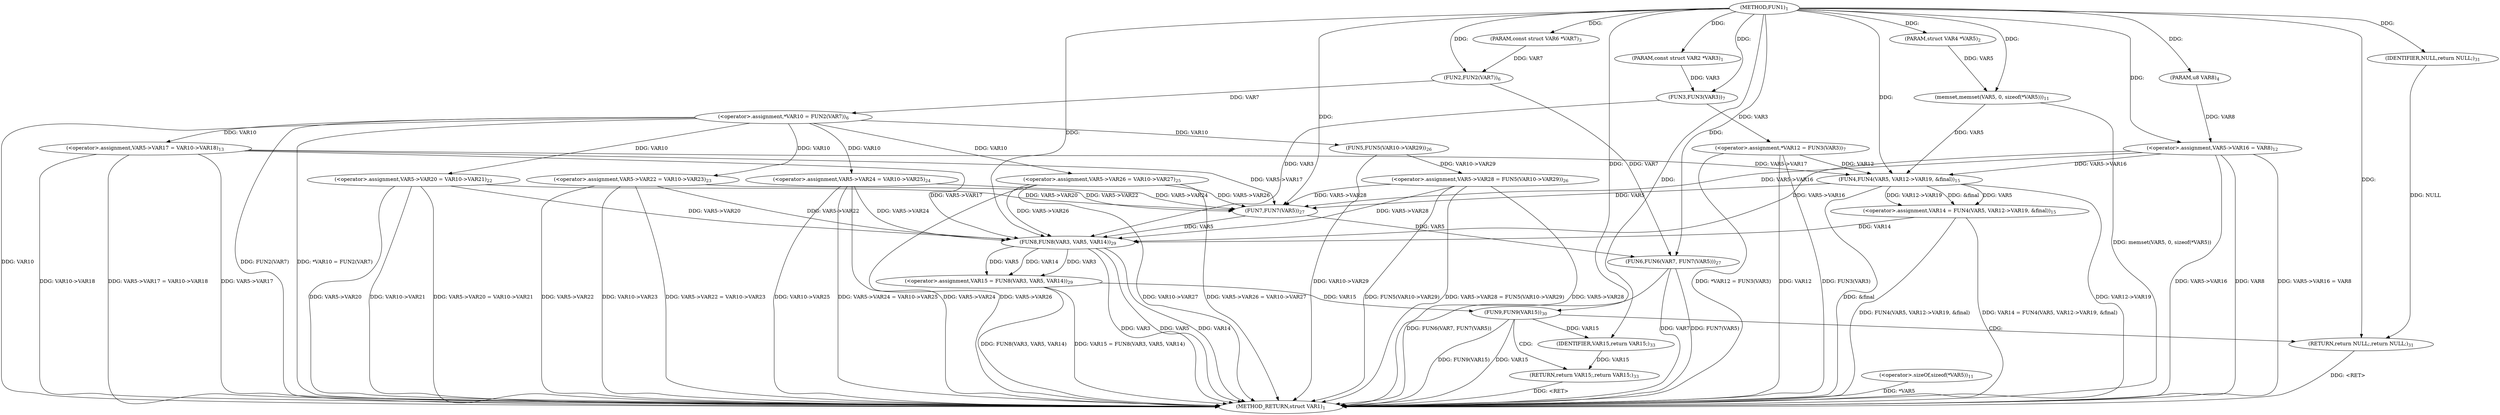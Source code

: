 digraph "FUN1" {  
"8" [label = <(METHOD,FUN1)<SUB>1</SUB>> ]
"108" [label = <(METHOD_RETURN,struct VAR1)<SUB>1</SUB>> ]
"9" [label = <(PARAM,const struct VAR2 *VAR3)<SUB>1</SUB>> ]
"10" [label = <(PARAM,struct VAR4 *VAR5)<SUB>2</SUB>> ]
"11" [label = <(PARAM,const struct VAR6 *VAR7)<SUB>3</SUB>> ]
"12" [label = <(PARAM,u8 VAR8)<SUB>4</SUB>> ]
"15" [label = <(&lt;operator&gt;.assignment,*VAR10 = FUN2(VAR7))<SUB>6</SUB>> ]
"20" [label = <(&lt;operator&gt;.assignment,*VAR12 = FUN3(VAR3))<SUB>7</SUB>> ]
"27" [label = <(memset,memset(VAR5, 0, sizeof(*VAR5)))<SUB>11</SUB>> ]
"33" [label = <(&lt;operator&gt;.assignment,VAR5-&gt;VAR16 = VAR8)<SUB>12</SUB>> ]
"38" [label = <(&lt;operator&gt;.assignment,VAR5-&gt;VAR17 = VAR10-&gt;VAR18)<SUB>13</SUB>> ]
"45" [label = <(&lt;operator&gt;.assignment,VAR14 = FUN4(VAR5, VAR12-&gt;VAR19, &amp;final))<SUB>15</SUB>> ]
"54" [label = <(&lt;operator&gt;.assignment,VAR5-&gt;VAR20 = VAR10-&gt;VAR21)<SUB>22</SUB>> ]
"61" [label = <(&lt;operator&gt;.assignment,VAR5-&gt;VAR22 = VAR10-&gt;VAR23)<SUB>23</SUB>> ]
"68" [label = <(&lt;operator&gt;.assignment,VAR5-&gt;VAR24 = VAR10-&gt;VAR25)<SUB>24</SUB>> ]
"75" [label = <(&lt;operator&gt;.assignment,VAR5-&gt;VAR26 = VAR10-&gt;VAR27)<SUB>25</SUB>> ]
"82" [label = <(&lt;operator&gt;.assignment,VAR5-&gt;VAR28 = FUN5(VAR10-&gt;VAR29))<SUB>26</SUB>> ]
"90" [label = <(FUN6,FUN6(VAR7, FUN7(VAR5)))<SUB>27</SUB>> ]
"94" [label = <(&lt;operator&gt;.assignment,VAR15 = FUN8(VAR3, VAR5, VAR14))<SUB>29</SUB>> ]
"106" [label = <(RETURN,return VAR15;,return VAR15;)<SUB>33</SUB>> ]
"101" [label = <(FUN9,FUN9(VAR15))<SUB>30</SUB>> ]
"107" [label = <(IDENTIFIER,VAR15,return VAR15;)<SUB>33</SUB>> ]
"17" [label = <(FUN2,FUN2(VAR7))<SUB>6</SUB>> ]
"22" [label = <(FUN3,FUN3(VAR3))<SUB>7</SUB>> ]
"30" [label = <(&lt;operator&gt;.sizeOf,sizeof(*VAR5))<SUB>11</SUB>> ]
"47" [label = <(FUN4,FUN4(VAR5, VAR12-&gt;VAR19, &amp;final))<SUB>15</SUB>> ]
"86" [label = <(FUN5,FUN5(VAR10-&gt;VAR29))<SUB>26</SUB>> ]
"92" [label = <(FUN7,FUN7(VAR5))<SUB>27</SUB>> ]
"96" [label = <(FUN8,FUN8(VAR3, VAR5, VAR14))<SUB>29</SUB>> ]
"104" [label = <(RETURN,return NULL;,return NULL;)<SUB>31</SUB>> ]
"105" [label = <(IDENTIFIER,NULL,return NULL;)<SUB>31</SUB>> ]
  "106" -> "108"  [ label = "DDG: &lt;RET&gt;"] 
  "104" -> "108"  [ label = "DDG: &lt;RET&gt;"] 
  "15" -> "108"  [ label = "DDG: VAR10"] 
  "15" -> "108"  [ label = "DDG: FUN2(VAR7)"] 
  "15" -> "108"  [ label = "DDG: *VAR10 = FUN2(VAR7)"] 
  "20" -> "108"  [ label = "DDG: VAR12"] 
  "20" -> "108"  [ label = "DDG: FUN3(VAR3)"] 
  "20" -> "108"  [ label = "DDG: *VAR12 = FUN3(VAR3)"] 
  "30" -> "108"  [ label = "DDG: *VAR5"] 
  "27" -> "108"  [ label = "DDG: memset(VAR5, 0, sizeof(*VAR5))"] 
  "33" -> "108"  [ label = "DDG: VAR5-&gt;VAR16"] 
  "33" -> "108"  [ label = "DDG: VAR8"] 
  "33" -> "108"  [ label = "DDG: VAR5-&gt;VAR16 = VAR8"] 
  "38" -> "108"  [ label = "DDG: VAR5-&gt;VAR17"] 
  "38" -> "108"  [ label = "DDG: VAR10-&gt;VAR18"] 
  "38" -> "108"  [ label = "DDG: VAR5-&gt;VAR17 = VAR10-&gt;VAR18"] 
  "47" -> "108"  [ label = "DDG: VAR12-&gt;VAR19"] 
  "47" -> "108"  [ label = "DDG: &amp;final"] 
  "45" -> "108"  [ label = "DDG: FUN4(VAR5, VAR12-&gt;VAR19, &amp;final)"] 
  "45" -> "108"  [ label = "DDG: VAR14 = FUN4(VAR5, VAR12-&gt;VAR19, &amp;final)"] 
  "54" -> "108"  [ label = "DDG: VAR5-&gt;VAR20"] 
  "54" -> "108"  [ label = "DDG: VAR10-&gt;VAR21"] 
  "54" -> "108"  [ label = "DDG: VAR5-&gt;VAR20 = VAR10-&gt;VAR21"] 
  "61" -> "108"  [ label = "DDG: VAR5-&gt;VAR22"] 
  "61" -> "108"  [ label = "DDG: VAR10-&gt;VAR23"] 
  "61" -> "108"  [ label = "DDG: VAR5-&gt;VAR22 = VAR10-&gt;VAR23"] 
  "68" -> "108"  [ label = "DDG: VAR5-&gt;VAR24"] 
  "68" -> "108"  [ label = "DDG: VAR10-&gt;VAR25"] 
  "68" -> "108"  [ label = "DDG: VAR5-&gt;VAR24 = VAR10-&gt;VAR25"] 
  "75" -> "108"  [ label = "DDG: VAR5-&gt;VAR26"] 
  "75" -> "108"  [ label = "DDG: VAR10-&gt;VAR27"] 
  "75" -> "108"  [ label = "DDG: VAR5-&gt;VAR26 = VAR10-&gt;VAR27"] 
  "82" -> "108"  [ label = "DDG: VAR5-&gt;VAR28"] 
  "86" -> "108"  [ label = "DDG: VAR10-&gt;VAR29"] 
  "82" -> "108"  [ label = "DDG: FUN5(VAR10-&gt;VAR29)"] 
  "82" -> "108"  [ label = "DDG: VAR5-&gt;VAR28 = FUN5(VAR10-&gt;VAR29)"] 
  "90" -> "108"  [ label = "DDG: VAR7"] 
  "90" -> "108"  [ label = "DDG: FUN7(VAR5)"] 
  "90" -> "108"  [ label = "DDG: FUN6(VAR7, FUN7(VAR5))"] 
  "96" -> "108"  [ label = "DDG: VAR3"] 
  "96" -> "108"  [ label = "DDG: VAR5"] 
  "96" -> "108"  [ label = "DDG: VAR14"] 
  "94" -> "108"  [ label = "DDG: FUN8(VAR3, VAR5, VAR14)"] 
  "94" -> "108"  [ label = "DDG: VAR15 = FUN8(VAR3, VAR5, VAR14)"] 
  "101" -> "108"  [ label = "DDG: VAR15"] 
  "101" -> "108"  [ label = "DDG: FUN9(VAR15)"] 
  "8" -> "9"  [ label = "DDG: "] 
  "8" -> "10"  [ label = "DDG: "] 
  "8" -> "11"  [ label = "DDG: "] 
  "8" -> "12"  [ label = "DDG: "] 
  "17" -> "15"  [ label = "DDG: VAR7"] 
  "22" -> "20"  [ label = "DDG: VAR3"] 
  "12" -> "33"  [ label = "DDG: VAR8"] 
  "8" -> "33"  [ label = "DDG: "] 
  "15" -> "38"  [ label = "DDG: VAR10"] 
  "47" -> "45"  [ label = "DDG: VAR5"] 
  "47" -> "45"  [ label = "DDG: VAR12-&gt;VAR19"] 
  "47" -> "45"  [ label = "DDG: &amp;final"] 
  "15" -> "54"  [ label = "DDG: VAR10"] 
  "15" -> "61"  [ label = "DDG: VAR10"] 
  "15" -> "68"  [ label = "DDG: VAR10"] 
  "15" -> "75"  [ label = "DDG: VAR10"] 
  "86" -> "82"  [ label = "DDG: VAR10-&gt;VAR29"] 
  "96" -> "94"  [ label = "DDG: VAR3"] 
  "96" -> "94"  [ label = "DDG: VAR5"] 
  "96" -> "94"  [ label = "DDG: VAR14"] 
  "107" -> "106"  [ label = "DDG: VAR15"] 
  "10" -> "27"  [ label = "DDG: VAR5"] 
  "8" -> "27"  [ label = "DDG: "] 
  "17" -> "90"  [ label = "DDG: VAR7"] 
  "8" -> "90"  [ label = "DDG: "] 
  "92" -> "90"  [ label = "DDG: VAR5"] 
  "101" -> "107"  [ label = "DDG: VAR15"] 
  "8" -> "107"  [ label = "DDG: "] 
  "11" -> "17"  [ label = "DDG: VAR7"] 
  "8" -> "17"  [ label = "DDG: "] 
  "9" -> "22"  [ label = "DDG: VAR3"] 
  "8" -> "22"  [ label = "DDG: "] 
  "27" -> "47"  [ label = "DDG: VAR5"] 
  "33" -> "47"  [ label = "DDG: VAR5-&gt;VAR16"] 
  "38" -> "47"  [ label = "DDG: VAR5-&gt;VAR17"] 
  "8" -> "47"  [ label = "DDG: "] 
  "20" -> "47"  [ label = "DDG: VAR12"] 
  "15" -> "86"  [ label = "DDG: VAR10"] 
  "33" -> "92"  [ label = "DDG: VAR5-&gt;VAR16"] 
  "38" -> "92"  [ label = "DDG: VAR5-&gt;VAR17"] 
  "47" -> "92"  [ label = "DDG: VAR5"] 
  "54" -> "92"  [ label = "DDG: VAR5-&gt;VAR20"] 
  "61" -> "92"  [ label = "DDG: VAR5-&gt;VAR22"] 
  "68" -> "92"  [ label = "DDG: VAR5-&gt;VAR24"] 
  "75" -> "92"  [ label = "DDG: VAR5-&gt;VAR26"] 
  "82" -> "92"  [ label = "DDG: VAR5-&gt;VAR28"] 
  "8" -> "92"  [ label = "DDG: "] 
  "22" -> "96"  [ label = "DDG: VAR3"] 
  "8" -> "96"  [ label = "DDG: "] 
  "33" -> "96"  [ label = "DDG: VAR5-&gt;VAR16"] 
  "38" -> "96"  [ label = "DDG: VAR5-&gt;VAR17"] 
  "54" -> "96"  [ label = "DDG: VAR5-&gt;VAR20"] 
  "61" -> "96"  [ label = "DDG: VAR5-&gt;VAR22"] 
  "68" -> "96"  [ label = "DDG: VAR5-&gt;VAR24"] 
  "75" -> "96"  [ label = "DDG: VAR5-&gt;VAR26"] 
  "82" -> "96"  [ label = "DDG: VAR5-&gt;VAR28"] 
  "92" -> "96"  [ label = "DDG: VAR5"] 
  "45" -> "96"  [ label = "DDG: VAR14"] 
  "94" -> "101"  [ label = "DDG: VAR15"] 
  "8" -> "101"  [ label = "DDG: "] 
  "105" -> "104"  [ label = "DDG: NULL"] 
  "8" -> "104"  [ label = "DDG: "] 
  "8" -> "105"  [ label = "DDG: "] 
  "101" -> "104"  [ label = "CDG: "] 
  "101" -> "106"  [ label = "CDG: "] 
}
